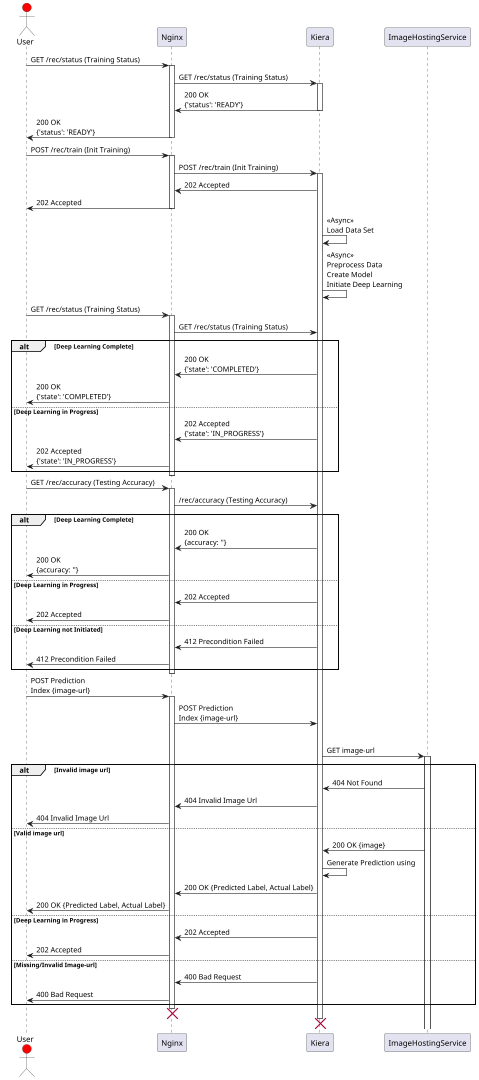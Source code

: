 @startuml
actor User #red
participant Nginx
participant Kiera
participant ImageHostingService
scale 1920*1080
'API Spec'

User->Nginx: GET /rec/status (Training Status)
activate Nginx
Nginx->Kiera: GET /rec/status (Training Status)
activate Kiera
Kiera->Nginx: 200 OK\n{'status': 'READY'}
deactivate Kiera
Nginx->User: 200 OK\n{'status': 'READY'}
deactivate Nginx

User->Nginx: POST /rec/train (Init Training)
activate Nginx
Nginx->Kiera: POST /rec/train (Init Training)
activate Kiera
Kiera->Nginx: 202 Accepted
Nginx->User: 202 Accepted
deactivate Nginx
Kiera->Kiera: <<Async>>\nLoad Data Set
Kiera->Kiera: <<Async>>\nPreprocess Data\nCreate Model\nInitiate Deep Learning

User->Nginx: GET /rec/status (Training Status)
activate Nginx
Nginx->Kiera: GET /rec/status (Training Status)
alt Deep Learning Complete
  Kiera->Nginx: 200 OK\n{'state': 'COMPLETED'}
  Nginx->User: 200 OK\n{'state': 'COMPLETED'}
else Deep Learning in Progress
  Kiera->Nginx: 202 Accepted\n{'state': 'IN_PROGRESS'}
  Nginx->User: 202 Accepted\n{'state': 'IN_PROGRESS'}
end
deactivate Nginx

User->Nginx: GET /rec/accuracy (Testing Accuracy)
activate Nginx
Nginx->Kiera: /rec/accuracy (Testing Accuracy)
alt Deep Learning Complete
  Kiera->Nginx: 200 OK\n{accuracy: ''}
  Nginx->User: 200 OK\n{accuracy: ''}
else Deep Learning in Progress
  Kiera->Nginx: 202 Accepted
  Nginx->User: 202 Accepted
else Deep Learning not Initiated
  Kiera->Nginx: 412 Precondition Failed
  Nginx->User: 412 Precondition Failed
end
deactivate Nginx

User->Nginx: POST Prediction\nIndex {image-url}
activate Nginx
Nginx->Kiera: POST Prediction\nIndex {image-url}
alt Deep Learning Complete
  Kiera->ImageHostingService: GET image-url
  activate ImageHostingService
  alt Invalid image url
    ImageHostingService->Kiera: 404 Not Found
    Kiera->Nginx: 404 Invalid Image Url
    Nginx->User: 404 Invalid Image Url
  else Valid image url
    ImageHostingService->Kiera: 200 OK {image}
    Kiera->Kiera: Generate Prediction using
    Kiera->Nginx: 200 OK {Predicted Label, Actual Label}
    Nginx->User: 200 OK {Predicted Label, Actual Label}
else Deep Learning in Progress
  Kiera->Nginx: 202 Accepted
  Nginx->User: 202 Accepted
else Missing/Invalid Image-url
  Kiera->Nginx: 400 Bad Request
  Nginx->User: 400 Bad Request
end
deactivate Nginx
destroy Nginx
destroy Kiera
@enduml
